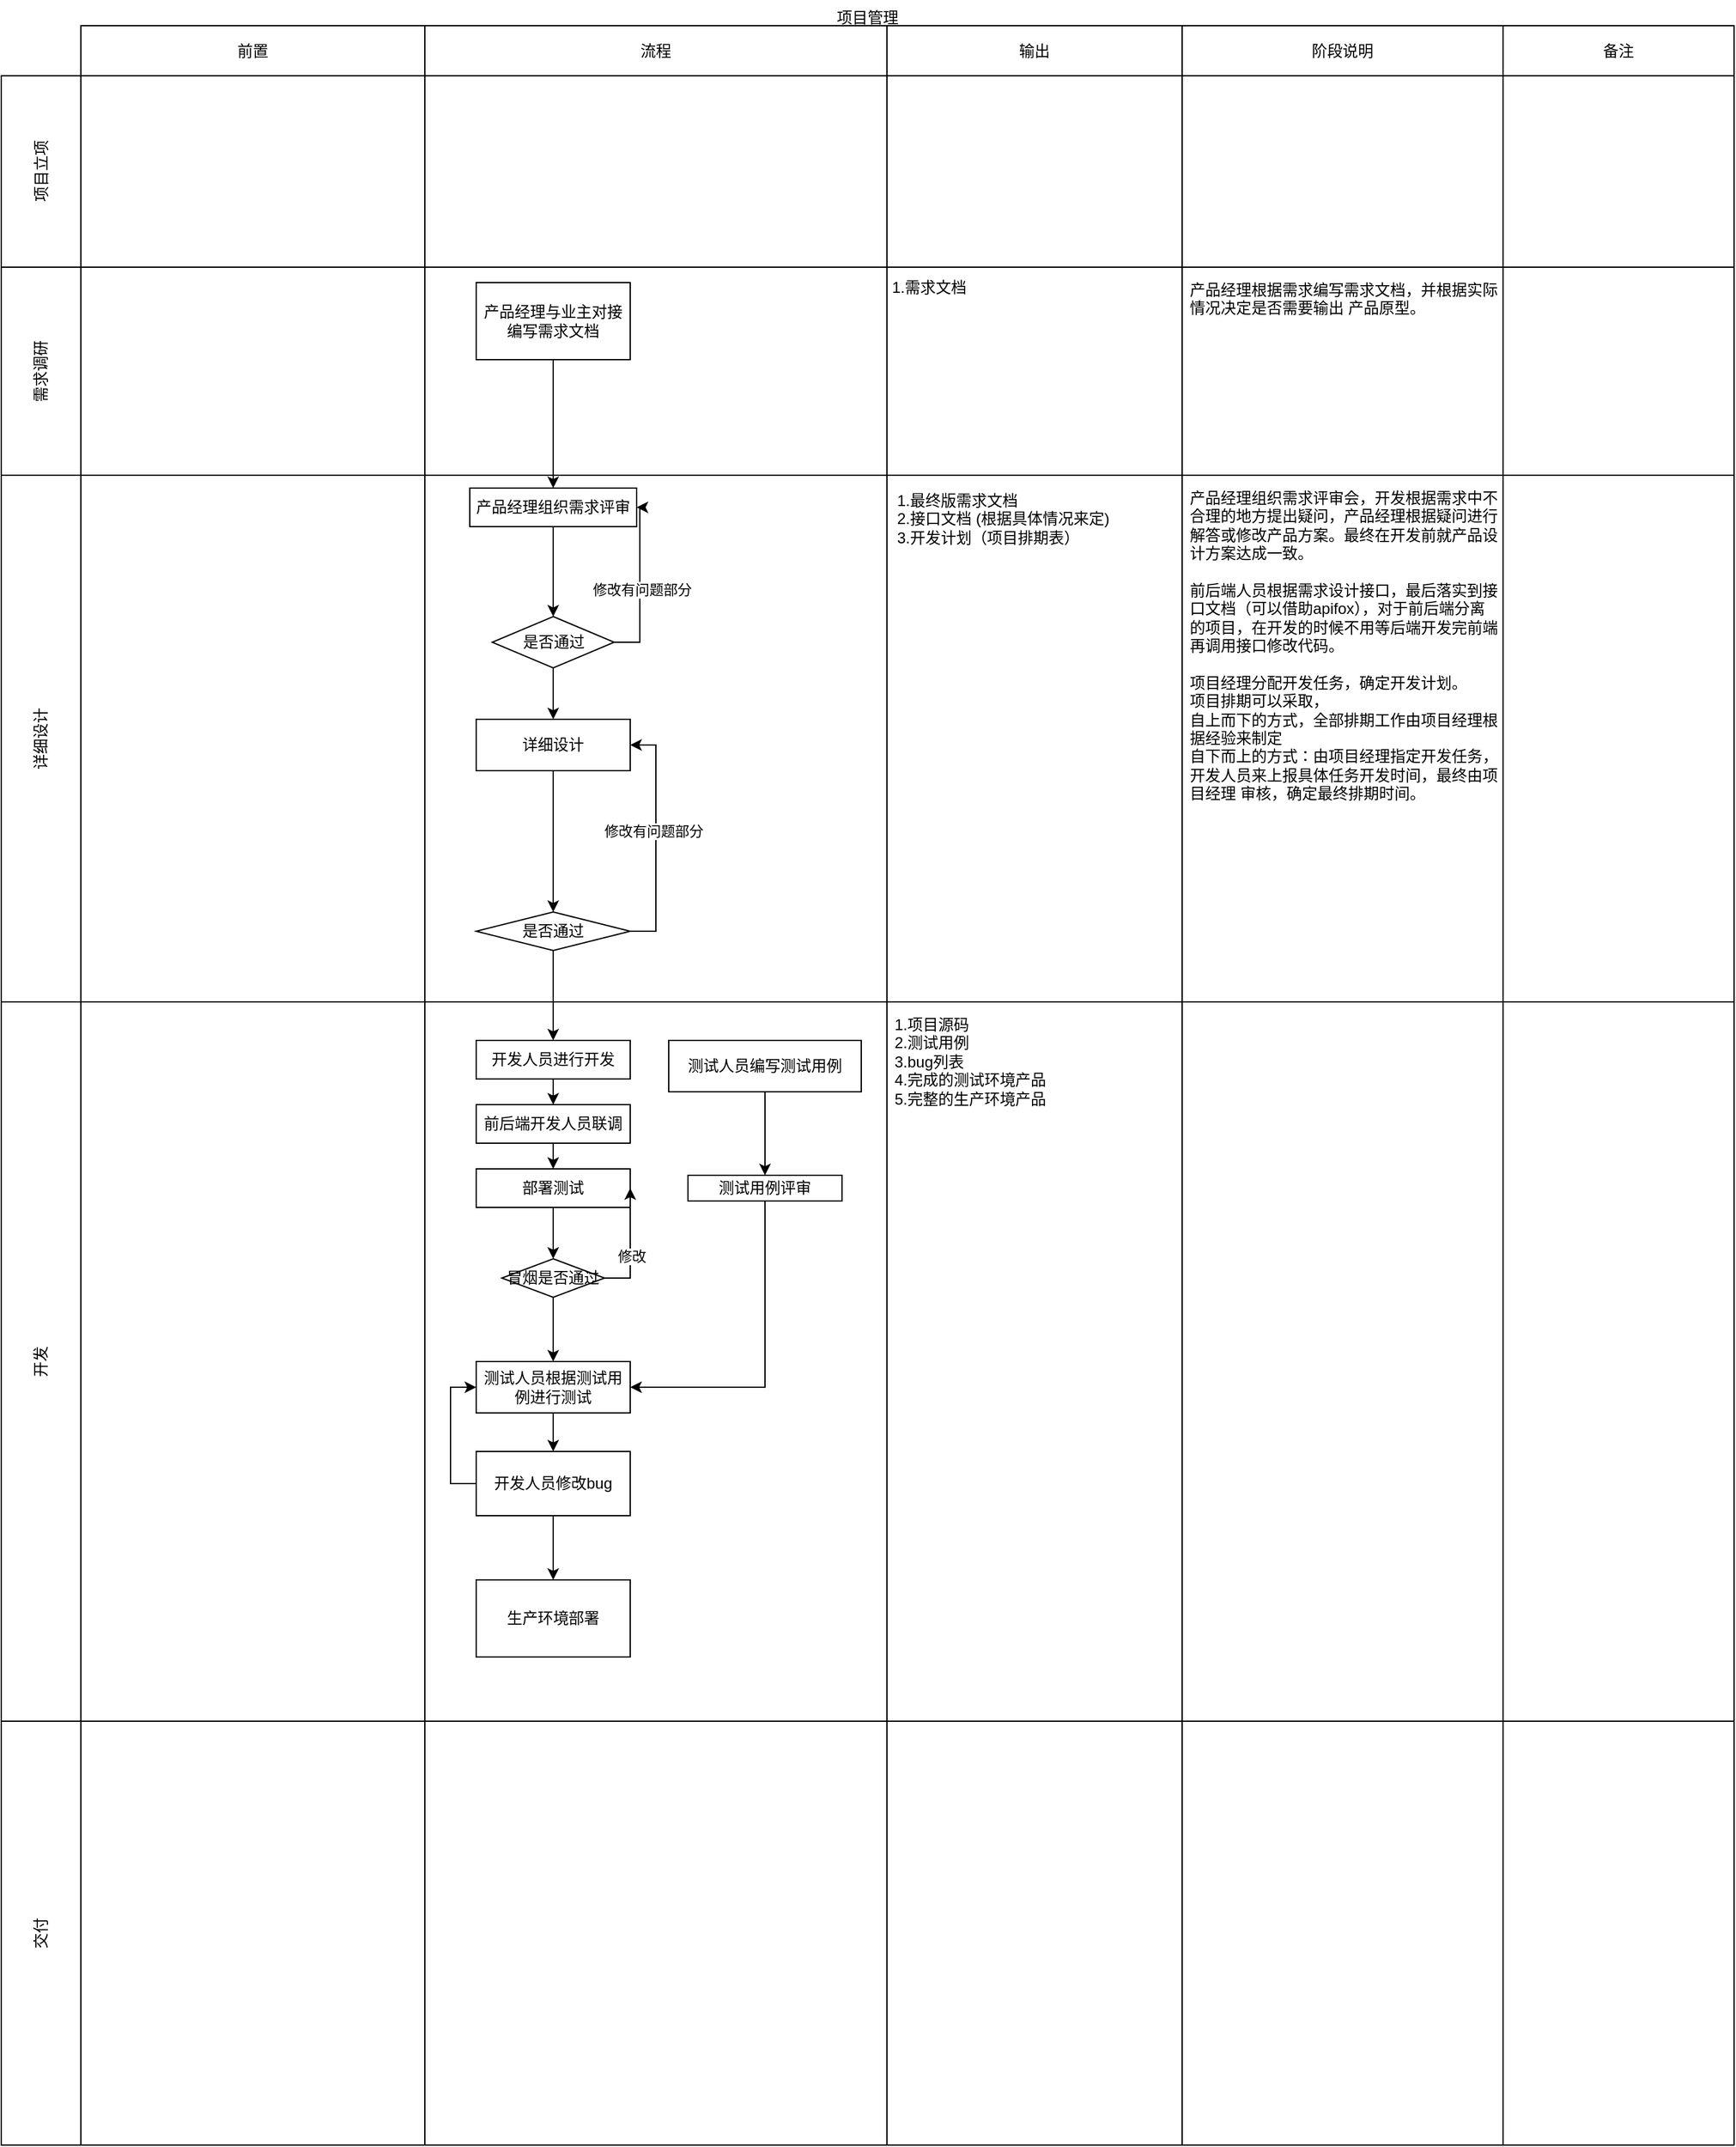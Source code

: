 <mxfile version="20.8.23" type="github">
  <diagram name="第 1 页" id="Q9Qhz2RqKxdd3Bqk_GgG">
    <mxGraphModel dx="1257" dy="806" grid="1" gridSize="10" guides="1" tooltips="1" connect="1" arrows="1" fold="1" page="1" pageScale="1" pageWidth="827" pageHeight="1169" math="0" shadow="0">
      <root>
        <mxCell id="0" />
        <mxCell id="1" parent="0" />
        <mxCell id="_6r8pyDg1fTzUx4y1s2i-39" value="项目管理" style="shape=table;html=1;whiteSpace=wrap;startSize=20;container=1;collapsible=0;childLayout=tableLayout;fillColor=none;swimlaneFillColor=#ffffff;strokeColor=none;movable=1;resizable=1;rotatable=1;deletable=1;editable=1;locked=0;connectable=1;verticalAlign=top;" parent="1" vertex="1">
          <mxGeometry x="140" y="50" width="1350" height="1670" as="geometry" />
        </mxCell>
        <mxCell id="_6r8pyDg1fTzUx4y1s2i-40" value="" style="shape=partialRectangle;html=1;whiteSpace=wrap;collapsible=0;dropTarget=0;pointerEvents=0;fillColor=none;top=0;left=0;bottom=0;right=0;points=[[0,0.5],[1,0.5]];portConstraint=eastwest;strokeColor=none;" parent="_6r8pyDg1fTzUx4y1s2i-39" vertex="1">
          <mxGeometry y="20" width="1350" height="39" as="geometry" />
        </mxCell>
        <mxCell id="_6r8pyDg1fTzUx4y1s2i-41" value="" style="shape=partialRectangle;html=1;whiteSpace=wrap;connectable=0;fillColor=none;top=1;left=1;bottom=1;right=1;overflow=hidden;strokeColor=none;" parent="_6r8pyDg1fTzUx4y1s2i-40" vertex="1">
          <mxGeometry width="62" height="39" as="geometry">
            <mxRectangle width="62" height="39" as="alternateBounds" />
          </mxGeometry>
        </mxCell>
        <mxCell id="_6r8pyDg1fTzUx4y1s2i-42" value="前置" style="shape=partialRectangle;html=1;whiteSpace=wrap;connectable=0;fillColor=none;top=1;left=1;bottom=1;right=1;overflow=hidden;" parent="_6r8pyDg1fTzUx4y1s2i-40" vertex="1">
          <mxGeometry x="62" width="268" height="39" as="geometry">
            <mxRectangle width="268" height="39" as="alternateBounds" />
          </mxGeometry>
        </mxCell>
        <mxCell id="_6r8pyDg1fTzUx4y1s2i-43" value="流程" style="shape=partialRectangle;html=1;whiteSpace=wrap;connectable=0;fillColor=none;top=1;left=1;bottom=1;right=1;overflow=hidden;" parent="_6r8pyDg1fTzUx4y1s2i-40" vertex="1">
          <mxGeometry x="330" width="360" height="39" as="geometry">
            <mxRectangle width="360" height="39" as="alternateBounds" />
          </mxGeometry>
        </mxCell>
        <mxCell id="_6r8pyDg1fTzUx4y1s2i-121" value="输出" style="shape=partialRectangle;html=1;whiteSpace=wrap;connectable=0;fillColor=none;top=1;left=1;bottom=1;right=1;overflow=hidden;" parent="_6r8pyDg1fTzUx4y1s2i-40" vertex="1">
          <mxGeometry x="690" width="230" height="39" as="geometry">
            <mxRectangle width="230" height="39" as="alternateBounds" />
          </mxGeometry>
        </mxCell>
        <mxCell id="_6r8pyDg1fTzUx4y1s2i-139" value="阶段说明" style="shape=partialRectangle;html=1;whiteSpace=wrap;connectable=0;fillColor=none;top=1;left=1;bottom=1;right=1;overflow=hidden;" parent="_6r8pyDg1fTzUx4y1s2i-40" vertex="1">
          <mxGeometry x="920" width="250" height="39" as="geometry">
            <mxRectangle width="250" height="39" as="alternateBounds" />
          </mxGeometry>
        </mxCell>
        <mxCell id="_6r8pyDg1fTzUx4y1s2i-145" value="备注" style="shape=partialRectangle;html=1;whiteSpace=wrap;connectable=0;fillColor=none;top=1;left=1;bottom=1;right=1;overflow=hidden;" parent="_6r8pyDg1fTzUx4y1s2i-40" vertex="1">
          <mxGeometry x="1170" width="180" height="39" as="geometry">
            <mxRectangle width="180" height="39" as="alternateBounds" />
          </mxGeometry>
        </mxCell>
        <mxCell id="_6r8pyDg1fTzUx4y1s2i-44" value="" style="shape=partialRectangle;html=1;whiteSpace=wrap;collapsible=0;dropTarget=0;pointerEvents=0;fillColor=none;top=1;left=1;bottom=1;right=1;points=[[0,0.5],[1,0.5]];portConstraint=eastwest;" parent="_6r8pyDg1fTzUx4y1s2i-39" vertex="1">
          <mxGeometry y="59" width="1350" height="149" as="geometry" />
        </mxCell>
        <mxCell id="_6r8pyDg1fTzUx4y1s2i-45" value="项目立项" style="shape=partialRectangle;html=1;whiteSpace=wrap;connectable=0;fillColor=none;top=1;left=1;bottom=1;right=1;overflow=hidden;horizontal=0;" parent="_6r8pyDg1fTzUx4y1s2i-44" vertex="1">
          <mxGeometry width="62" height="149" as="geometry">
            <mxRectangle width="62" height="149" as="alternateBounds" />
          </mxGeometry>
        </mxCell>
        <mxCell id="_6r8pyDg1fTzUx4y1s2i-46" value="" style="shape=partialRectangle;html=1;whiteSpace=wrap;connectable=0;fillColor=none;top=1;left=1;bottom=1;right=1;overflow=hidden;" parent="_6r8pyDg1fTzUx4y1s2i-44" vertex="1">
          <mxGeometry x="62" width="268" height="149" as="geometry">
            <mxRectangle width="268" height="149" as="alternateBounds" />
          </mxGeometry>
        </mxCell>
        <mxCell id="_6r8pyDg1fTzUx4y1s2i-47" value="" style="shape=partialRectangle;html=1;whiteSpace=wrap;connectable=0;fillColor=none;top=1;left=1;bottom=1;right=1;overflow=hidden;" parent="_6r8pyDg1fTzUx4y1s2i-44" vertex="1">
          <mxGeometry x="330" width="360" height="149" as="geometry">
            <mxRectangle width="360" height="149" as="alternateBounds" />
          </mxGeometry>
        </mxCell>
        <mxCell id="_6r8pyDg1fTzUx4y1s2i-122" style="shape=partialRectangle;html=1;whiteSpace=wrap;connectable=0;fillColor=none;top=1;left=1;bottom=1;right=1;overflow=hidden;" parent="_6r8pyDg1fTzUx4y1s2i-44" vertex="1">
          <mxGeometry x="690" width="230" height="149" as="geometry">
            <mxRectangle width="230" height="149" as="alternateBounds" />
          </mxGeometry>
        </mxCell>
        <mxCell id="_6r8pyDg1fTzUx4y1s2i-140" style="shape=partialRectangle;html=1;whiteSpace=wrap;connectable=0;fillColor=none;top=1;left=1;bottom=1;right=1;overflow=hidden;" parent="_6r8pyDg1fTzUx4y1s2i-44" vertex="1">
          <mxGeometry x="920" width="250" height="149" as="geometry">
            <mxRectangle width="250" height="149" as="alternateBounds" />
          </mxGeometry>
        </mxCell>
        <mxCell id="_6r8pyDg1fTzUx4y1s2i-146" style="shape=partialRectangle;html=1;whiteSpace=wrap;connectable=0;fillColor=none;top=1;left=1;bottom=1;right=1;overflow=hidden;" parent="_6r8pyDg1fTzUx4y1s2i-44" vertex="1">
          <mxGeometry x="1170" width="180" height="149" as="geometry">
            <mxRectangle width="180" height="149" as="alternateBounds" />
          </mxGeometry>
        </mxCell>
        <mxCell id="_6r8pyDg1fTzUx4y1s2i-129" style="shape=partialRectangle;html=1;whiteSpace=wrap;collapsible=0;dropTarget=0;pointerEvents=0;fillColor=none;top=1;left=1;bottom=1;right=1;points=[[0,0.5],[1,0.5]];portConstraint=eastwest;" parent="_6r8pyDg1fTzUx4y1s2i-39" vertex="1">
          <mxGeometry y="208" width="1350" height="162" as="geometry" />
        </mxCell>
        <mxCell id="_6r8pyDg1fTzUx4y1s2i-130" value="需求调研" style="shape=partialRectangle;html=1;whiteSpace=wrap;connectable=0;fillColor=none;top=1;left=1;bottom=1;right=1;overflow=hidden;horizontal=0;" parent="_6r8pyDg1fTzUx4y1s2i-129" vertex="1">
          <mxGeometry width="62" height="162" as="geometry">
            <mxRectangle width="62" height="162" as="alternateBounds" />
          </mxGeometry>
        </mxCell>
        <mxCell id="_6r8pyDg1fTzUx4y1s2i-131" style="shape=partialRectangle;html=1;whiteSpace=wrap;connectable=0;fillColor=none;top=1;left=1;bottom=1;right=1;overflow=hidden;" parent="_6r8pyDg1fTzUx4y1s2i-129" vertex="1">
          <mxGeometry x="62" width="268" height="162" as="geometry">
            <mxRectangle width="268" height="162" as="alternateBounds" />
          </mxGeometry>
        </mxCell>
        <mxCell id="_6r8pyDg1fTzUx4y1s2i-132" style="shape=partialRectangle;html=1;whiteSpace=wrap;connectable=0;fillColor=none;top=1;left=1;bottom=1;right=1;overflow=hidden;" parent="_6r8pyDg1fTzUx4y1s2i-129" vertex="1">
          <mxGeometry x="330" width="360" height="162" as="geometry">
            <mxRectangle width="360" height="162" as="alternateBounds" />
          </mxGeometry>
        </mxCell>
        <mxCell id="_6r8pyDg1fTzUx4y1s2i-133" value="1.需求文档" style="shape=partialRectangle;html=1;whiteSpace=wrap;connectable=0;fillColor=none;top=1;left=1;bottom=1;right=1;overflow=hidden;align=left;verticalAlign=top;spacingTop=2;spacingLeft=2;spacingBottom=2;spacingRight=2;" parent="_6r8pyDg1fTzUx4y1s2i-129" vertex="1">
          <mxGeometry x="690" width="230" height="162" as="geometry">
            <mxRectangle width="230" height="162" as="alternateBounds" />
          </mxGeometry>
        </mxCell>
        <mxCell id="_6r8pyDg1fTzUx4y1s2i-141" value="产品经理根据需求编写需求文档，并根据实际情况决定是否需要输出 产品原型。" style="shape=partialRectangle;html=1;whiteSpace=wrap;connectable=0;fillColor=none;top=1;left=1;bottom=1;right=1;overflow=hidden;align=left;verticalAlign=top;horizontal=1;spacingTop=4;spacingLeft=4;spacingRight=4;spacingBottom=4;" parent="_6r8pyDg1fTzUx4y1s2i-129" vertex="1">
          <mxGeometry x="920" width="250" height="162" as="geometry">
            <mxRectangle width="250" height="162" as="alternateBounds" />
          </mxGeometry>
        </mxCell>
        <mxCell id="_6r8pyDg1fTzUx4y1s2i-147" style="shape=partialRectangle;html=1;whiteSpace=wrap;connectable=0;fillColor=none;top=1;left=1;bottom=1;right=1;overflow=hidden;" parent="_6r8pyDg1fTzUx4y1s2i-129" vertex="1">
          <mxGeometry x="1170" width="180" height="162" as="geometry">
            <mxRectangle width="180" height="162" as="alternateBounds" />
          </mxGeometry>
        </mxCell>
        <mxCell id="_6r8pyDg1fTzUx4y1s2i-52" value="" style="shape=partialRectangle;html=1;whiteSpace=wrap;collapsible=0;dropTarget=0;pointerEvents=0;fillColor=none;top=1;left=1;bottom=1;right=1;points=[[0,0.5],[1,0.5]];portConstraint=eastwest;" parent="_6r8pyDg1fTzUx4y1s2i-39" vertex="1">
          <mxGeometry y="370" width="1350" height="410" as="geometry" />
        </mxCell>
        <mxCell id="_6r8pyDg1fTzUx4y1s2i-53" value="详细设计" style="shape=partialRectangle;html=1;whiteSpace=wrap;connectable=0;fillColor=none;top=1;left=1;bottom=1;right=1;overflow=hidden;horizontal=0;" parent="_6r8pyDg1fTzUx4y1s2i-52" vertex="1">
          <mxGeometry width="62" height="410" as="geometry">
            <mxRectangle width="62" height="410" as="alternateBounds" />
          </mxGeometry>
        </mxCell>
        <mxCell id="_6r8pyDg1fTzUx4y1s2i-54" value="" style="shape=partialRectangle;html=1;whiteSpace=wrap;connectable=0;fillColor=none;top=1;left=1;bottom=1;right=1;overflow=hidden;" parent="_6r8pyDg1fTzUx4y1s2i-52" vertex="1">
          <mxGeometry x="62" width="268" height="410" as="geometry">
            <mxRectangle width="268" height="410" as="alternateBounds" />
          </mxGeometry>
        </mxCell>
        <mxCell id="_6r8pyDg1fTzUx4y1s2i-55" value="" style="shape=partialRectangle;html=1;whiteSpace=wrap;connectable=0;fillColor=none;top=1;left=1;bottom=1;right=1;overflow=hidden;" parent="_6r8pyDg1fTzUx4y1s2i-52" vertex="1">
          <mxGeometry x="330" width="360" height="410" as="geometry">
            <mxRectangle width="360" height="410" as="alternateBounds" />
          </mxGeometry>
        </mxCell>
        <mxCell id="_6r8pyDg1fTzUx4y1s2i-123" value="1.最终版需求文档&lt;br&gt;2.接口文档 (根据具体情况来定)&lt;br&gt;3.开发计划（项目排期表）" style="shape=partialRectangle;html=1;whiteSpace=wrap;connectable=0;fillColor=none;top=1;left=1;bottom=1;right=1;overflow=hidden;align=left;verticalAlign=top;spacingTop=4;spacingLeft=4;spacingBottom=4;spacingRight=4;spacing=4;" parent="_6r8pyDg1fTzUx4y1s2i-52" vertex="1">
          <mxGeometry x="690" width="230" height="410" as="geometry">
            <mxRectangle width="230" height="410" as="alternateBounds" />
          </mxGeometry>
        </mxCell>
        <mxCell id="_6r8pyDg1fTzUx4y1s2i-142" value="产品经理组织需求评审会，开发根据需求中不合理的地方提出疑问，产品经理根据疑问进行解答或修改产品方案。最终在开发前就产品设计方案达成一致。&lt;br&gt;&lt;br&gt;前后端人员根据需求设计接口，最后落实到接口文档（可以借助apifox），对于前后端分离的项目，在开发的时候不用等后端开发完前端再调用接口修改代码。&lt;br&gt;&lt;br&gt;项目经理分配开发任务，确定开发计划。&lt;br&gt;项目排期可以采取，&lt;br&gt;自上而下的方式，全部排期工作由项目经理根据经验来制定&lt;br&gt;自下而上的方式：由项目经理指定开发任务，开发人员来上报具体任务开发时间，最终由项目经理 审核，确定最终排期时间。" style="shape=partialRectangle;html=1;whiteSpace=wrap;connectable=0;fillColor=none;top=1;left=1;bottom=1;right=1;overflow=hidden;align=left;verticalAlign=top;spacingTop=4;spacingBottom=4;spacingLeft=4;spacingRight=4;" parent="_6r8pyDg1fTzUx4y1s2i-52" vertex="1">
          <mxGeometry x="920" width="250" height="410" as="geometry">
            <mxRectangle width="250" height="410" as="alternateBounds" />
          </mxGeometry>
        </mxCell>
        <mxCell id="_6r8pyDg1fTzUx4y1s2i-148" style="shape=partialRectangle;html=1;whiteSpace=wrap;connectable=0;fillColor=none;top=1;left=1;bottom=1;right=1;overflow=hidden;" parent="_6r8pyDg1fTzUx4y1s2i-52" vertex="1">
          <mxGeometry x="1170" width="180" height="410" as="geometry">
            <mxRectangle width="180" height="410" as="alternateBounds" />
          </mxGeometry>
        </mxCell>
        <mxCell id="_6r8pyDg1fTzUx4y1s2i-134" style="shape=partialRectangle;html=1;whiteSpace=wrap;collapsible=0;dropTarget=0;pointerEvents=0;fillColor=none;top=1;left=1;bottom=1;right=1;points=[[0,0.5],[1,0.5]];portConstraint=eastwest;verticalAlign=top;" parent="_6r8pyDg1fTzUx4y1s2i-39" vertex="1">
          <mxGeometry y="780" width="1350" height="560" as="geometry" />
        </mxCell>
        <mxCell id="_6r8pyDg1fTzUx4y1s2i-135" value="开发" style="shape=partialRectangle;html=1;whiteSpace=wrap;connectable=0;fillColor=none;top=1;left=1;bottom=1;right=1;overflow=hidden;horizontal=0;" parent="_6r8pyDg1fTzUx4y1s2i-134" vertex="1">
          <mxGeometry width="62" height="560" as="geometry">
            <mxRectangle width="62" height="560" as="alternateBounds" />
          </mxGeometry>
        </mxCell>
        <mxCell id="_6r8pyDg1fTzUx4y1s2i-136" style="shape=partialRectangle;html=1;whiteSpace=wrap;connectable=0;fillColor=none;top=1;left=1;bottom=1;right=1;overflow=hidden;" parent="_6r8pyDg1fTzUx4y1s2i-134" vertex="1">
          <mxGeometry x="62" width="268" height="560" as="geometry">
            <mxRectangle width="268" height="560" as="alternateBounds" />
          </mxGeometry>
        </mxCell>
        <mxCell id="_6r8pyDg1fTzUx4y1s2i-137" style="shape=partialRectangle;html=1;whiteSpace=wrap;connectable=0;fillColor=none;top=1;left=1;bottom=1;right=1;overflow=hidden;" parent="_6r8pyDg1fTzUx4y1s2i-134" vertex="1">
          <mxGeometry x="330" width="360" height="560" as="geometry">
            <mxRectangle width="360" height="560" as="alternateBounds" />
          </mxGeometry>
        </mxCell>
        <mxCell id="_6r8pyDg1fTzUx4y1s2i-138" value="1.项目源码&lt;br&gt;2.测试用例&lt;br&gt;3.bug列表&lt;br&gt;4.完成的测试环境产品&lt;br&gt;5.完整的生产环境产品" style="shape=partialRectangle;html=1;whiteSpace=wrap;connectable=0;fillColor=none;top=1;left=1;bottom=1;right=1;overflow=hidden;align=left;verticalAlign=top;spacingTop=4;spacingLeft=4;spacingBottom=4;spacingRight=4;" parent="_6r8pyDg1fTzUx4y1s2i-134" vertex="1">
          <mxGeometry x="690" width="230" height="560" as="geometry">
            <mxRectangle width="230" height="560" as="alternateBounds" />
          </mxGeometry>
        </mxCell>
        <mxCell id="_6r8pyDg1fTzUx4y1s2i-143" style="shape=partialRectangle;html=1;whiteSpace=wrap;connectable=0;fillColor=none;top=1;left=1;bottom=1;right=1;overflow=hidden;" parent="_6r8pyDg1fTzUx4y1s2i-134" vertex="1">
          <mxGeometry x="920" width="250" height="560" as="geometry">
            <mxRectangle width="250" height="560" as="alternateBounds" />
          </mxGeometry>
        </mxCell>
        <mxCell id="_6r8pyDg1fTzUx4y1s2i-149" style="shape=partialRectangle;html=1;whiteSpace=wrap;connectable=0;fillColor=none;top=1;left=1;bottom=1;right=1;overflow=hidden;" parent="_6r8pyDg1fTzUx4y1s2i-134" vertex="1">
          <mxGeometry x="1170" width="180" height="560" as="geometry">
            <mxRectangle width="180" height="560" as="alternateBounds" />
          </mxGeometry>
        </mxCell>
        <mxCell id="_6r8pyDg1fTzUx4y1s2i-48" value="" style="shape=partialRectangle;html=1;whiteSpace=wrap;collapsible=0;dropTarget=0;pointerEvents=0;fillColor=none;top=1;left=1;bottom=1;right=1;points=[[0,0.5],[1,0.5]];portConstraint=eastwest;" parent="_6r8pyDg1fTzUx4y1s2i-39" vertex="1">
          <mxGeometry y="1340" width="1350" height="330" as="geometry" />
        </mxCell>
        <mxCell id="_6r8pyDg1fTzUx4y1s2i-49" value="交付" style="shape=partialRectangle;html=1;whiteSpace=wrap;connectable=0;fillColor=none;top=1;left=1;bottom=1;right=1;overflow=hidden;horizontal=0;" parent="_6r8pyDg1fTzUx4y1s2i-48" vertex="1">
          <mxGeometry width="62" height="330" as="geometry">
            <mxRectangle width="62" height="330" as="alternateBounds" />
          </mxGeometry>
        </mxCell>
        <mxCell id="_6r8pyDg1fTzUx4y1s2i-50" value="" style="shape=partialRectangle;html=1;whiteSpace=wrap;connectable=0;fillColor=none;top=1;left=1;bottom=1;right=1;overflow=hidden;" parent="_6r8pyDg1fTzUx4y1s2i-48" vertex="1">
          <mxGeometry x="62" width="268" height="330" as="geometry">
            <mxRectangle width="268" height="330" as="alternateBounds" />
          </mxGeometry>
        </mxCell>
        <mxCell id="_6r8pyDg1fTzUx4y1s2i-51" value="" style="shape=partialRectangle;html=1;whiteSpace=wrap;connectable=0;fillColor=none;top=1;left=1;bottom=1;right=1;overflow=hidden;" parent="_6r8pyDg1fTzUx4y1s2i-48" vertex="1">
          <mxGeometry x="330" width="360" height="330" as="geometry">
            <mxRectangle width="360" height="330" as="alternateBounds" />
          </mxGeometry>
        </mxCell>
        <mxCell id="_6r8pyDg1fTzUx4y1s2i-124" style="shape=partialRectangle;html=1;whiteSpace=wrap;connectable=0;fillColor=none;top=1;left=1;bottom=1;right=1;overflow=hidden;" parent="_6r8pyDg1fTzUx4y1s2i-48" vertex="1">
          <mxGeometry x="690" width="230" height="330" as="geometry">
            <mxRectangle width="230" height="330" as="alternateBounds" />
          </mxGeometry>
        </mxCell>
        <mxCell id="_6r8pyDg1fTzUx4y1s2i-144" style="shape=partialRectangle;html=1;whiteSpace=wrap;connectable=0;fillColor=none;top=1;left=1;bottom=1;right=1;overflow=hidden;" parent="_6r8pyDg1fTzUx4y1s2i-48" vertex="1">
          <mxGeometry x="920" width="250" height="330" as="geometry">
            <mxRectangle width="250" height="330" as="alternateBounds" />
          </mxGeometry>
        </mxCell>
        <mxCell id="_6r8pyDg1fTzUx4y1s2i-150" style="shape=partialRectangle;html=1;whiteSpace=wrap;connectable=0;fillColor=none;top=1;left=1;bottom=1;right=1;overflow=hidden;" parent="_6r8pyDg1fTzUx4y1s2i-48" vertex="1">
          <mxGeometry x="1170" width="180" height="330" as="geometry">
            <mxRectangle width="180" height="330" as="alternateBounds" />
          </mxGeometry>
        </mxCell>
        <mxCell id="_6r8pyDg1fTzUx4y1s2i-161" style="edgeStyle=orthogonalEdgeStyle;rounded=0;orthogonalLoop=1;jettySize=auto;html=1;exitX=0.5;exitY=1;exitDx=0;exitDy=0;entryX=0.5;entryY=0;entryDx=0;entryDy=0;" parent="1" source="_6r8pyDg1fTzUx4y1s2i-151" target="_6r8pyDg1fTzUx4y1s2i-155" edge="1">
          <mxGeometry relative="1" as="geometry" />
        </mxCell>
        <mxCell id="_6r8pyDg1fTzUx4y1s2i-151" value="产品经理组织需求评审" style="rounded=0;whiteSpace=wrap;html=1;" parent="1" vertex="1">
          <mxGeometry x="505" y="430" width="130" height="30" as="geometry" />
        </mxCell>
        <mxCell id="_6r8pyDg1fTzUx4y1s2i-164" style="edgeStyle=orthogonalEdgeStyle;rounded=0;orthogonalLoop=1;jettySize=auto;html=1;exitX=0.5;exitY=1;exitDx=0;exitDy=0;" parent="1" source="_6r8pyDg1fTzUx4y1s2i-154" target="_6r8pyDg1fTzUx4y1s2i-156" edge="1">
          <mxGeometry relative="1" as="geometry" />
        </mxCell>
        <mxCell id="_6r8pyDg1fTzUx4y1s2i-154" value="详细设计" style="whiteSpace=wrap;html=1;fillColor=rgb(255, 255, 255);rounded=0;" parent="1" vertex="1">
          <mxGeometry x="510" y="610" width="120" height="40" as="geometry" />
        </mxCell>
        <mxCell id="_6r8pyDg1fTzUx4y1s2i-162" style="edgeStyle=orthogonalEdgeStyle;rounded=0;orthogonalLoop=1;jettySize=auto;html=1;exitX=1;exitY=0.5;exitDx=0;exitDy=0;entryX=1;entryY=0.5;entryDx=0;entryDy=0;" parent="1" source="_6r8pyDg1fTzUx4y1s2i-155" target="_6r8pyDg1fTzUx4y1s2i-151" edge="1">
          <mxGeometry relative="1" as="geometry" />
        </mxCell>
        <mxCell id="_6r8pyDg1fTzUx4y1s2i-166" value="修改有问题部分" style="edgeLabel;html=1;align=center;verticalAlign=middle;resizable=0;points=[];" parent="_6r8pyDg1fTzUx4y1s2i-162" vertex="1" connectable="0">
          <mxGeometry x="-0.034" y="-1" relative="1" as="geometry">
            <mxPoint as="offset" />
          </mxGeometry>
        </mxCell>
        <mxCell id="_6r8pyDg1fTzUx4y1s2i-163" style="edgeStyle=orthogonalEdgeStyle;rounded=0;orthogonalLoop=1;jettySize=auto;html=1;exitX=0.5;exitY=1;exitDx=0;exitDy=0;entryX=0.5;entryY=0;entryDx=0;entryDy=0;" parent="1" source="_6r8pyDg1fTzUx4y1s2i-155" target="_6r8pyDg1fTzUx4y1s2i-154" edge="1">
          <mxGeometry relative="1" as="geometry" />
        </mxCell>
        <mxCell id="_6r8pyDg1fTzUx4y1s2i-155" value="是否通过" style="rhombus;whiteSpace=wrap;html=1;" parent="1" vertex="1">
          <mxGeometry x="522.5" y="530" width="95" height="40" as="geometry" />
        </mxCell>
        <mxCell id="_6r8pyDg1fTzUx4y1s2i-165" style="edgeStyle=orthogonalEdgeStyle;rounded=0;orthogonalLoop=1;jettySize=auto;html=1;exitX=1;exitY=0.5;exitDx=0;exitDy=0;entryX=1;entryY=0.5;entryDx=0;entryDy=0;" parent="1" source="_6r8pyDg1fTzUx4y1s2i-156" target="_6r8pyDg1fTzUx4y1s2i-154" edge="1">
          <mxGeometry relative="1" as="geometry" />
        </mxCell>
        <mxCell id="_6r8pyDg1fTzUx4y1s2i-167" value="修改有问题部分" style="edgeLabel;html=1;align=center;verticalAlign=middle;resizable=0;points=[];" parent="_6r8pyDg1fTzUx4y1s2i-165" vertex="1" connectable="0">
          <mxGeometry x="0.055" y="2" relative="1" as="geometry">
            <mxPoint y="-1" as="offset" />
          </mxGeometry>
        </mxCell>
        <mxCell id="_6r8pyDg1fTzUx4y1s2i-180" style="edgeStyle=orthogonalEdgeStyle;rounded=0;orthogonalLoop=1;jettySize=auto;html=1;exitX=0.5;exitY=1;exitDx=0;exitDy=0;" parent="1" source="_6r8pyDg1fTzUx4y1s2i-156" target="_6r8pyDg1fTzUx4y1s2i-168" edge="1">
          <mxGeometry relative="1" as="geometry" />
        </mxCell>
        <mxCell id="_6r8pyDg1fTzUx4y1s2i-156" value="是否通过" style="rhombus;whiteSpace=wrap;html=1;" parent="1" vertex="1">
          <mxGeometry x="510" y="760" width="120" height="30" as="geometry" />
        </mxCell>
        <mxCell id="_6r8pyDg1fTzUx4y1s2i-175" style="edgeStyle=orthogonalEdgeStyle;rounded=0;orthogonalLoop=1;jettySize=auto;html=1;exitX=0.5;exitY=1;exitDx=0;exitDy=0;" parent="1" source="_6r8pyDg1fTzUx4y1s2i-168" target="_6r8pyDg1fTzUx4y1s2i-172" edge="1">
          <mxGeometry relative="1" as="geometry" />
        </mxCell>
        <mxCell id="_6r8pyDg1fTzUx4y1s2i-168" value="开发人员进行开发" style="rounded=0;whiteSpace=wrap;html=1;" parent="1" vertex="1">
          <mxGeometry x="510" y="860" width="120" height="30" as="geometry" />
        </mxCell>
        <mxCell id="_6r8pyDg1fTzUx4y1s2i-179" style="edgeStyle=orthogonalEdgeStyle;rounded=0;orthogonalLoop=1;jettySize=auto;html=1;exitX=0.5;exitY=1;exitDx=0;exitDy=0;" parent="1" source="_6r8pyDg1fTzUx4y1s2i-172" target="_6r8pyDg1fTzUx4y1s2i-178" edge="1">
          <mxGeometry relative="1" as="geometry" />
        </mxCell>
        <mxCell id="_6r8pyDg1fTzUx4y1s2i-172" value="前后端开发人员联调" style="rounded=0;whiteSpace=wrap;html=1;" parent="1" vertex="1">
          <mxGeometry x="510" y="910" width="120" height="30" as="geometry" />
        </mxCell>
        <mxCell id="_6r8pyDg1fTzUx4y1s2i-186" style="edgeStyle=orthogonalEdgeStyle;rounded=0;orthogonalLoop=1;jettySize=auto;html=1;exitX=0.5;exitY=1;exitDx=0;exitDy=0;entryX=0.5;entryY=0;entryDx=0;entryDy=0;" parent="1" source="_6r8pyDg1fTzUx4y1s2i-178" target="_6r8pyDg1fTzUx4y1s2i-183" edge="1">
          <mxGeometry relative="1" as="geometry" />
        </mxCell>
        <mxCell id="_6r8pyDg1fTzUx4y1s2i-178" value="部署测试" style="rounded=0;whiteSpace=wrap;html=1;" parent="1" vertex="1">
          <mxGeometry x="510" y="960" width="120" height="30" as="geometry" />
        </mxCell>
        <mxCell id="_6r8pyDg1fTzUx4y1s2i-181" style="edgeStyle=orthogonalEdgeStyle;rounded=0;orthogonalLoop=1;jettySize=auto;html=1;exitX=0.5;exitY=1;exitDx=0;exitDy=0;" parent="1" source="_6r8pyDg1fTzUx4y1s2i-168" target="_6r8pyDg1fTzUx4y1s2i-168" edge="1">
          <mxGeometry relative="1" as="geometry" />
        </mxCell>
        <mxCell id="Hutt9cW0QdNjLs5Pu4XC-4" style="edgeStyle=orthogonalEdgeStyle;rounded=0;orthogonalLoop=1;jettySize=auto;html=1;exitX=0.5;exitY=1;exitDx=0;exitDy=0;entryX=0.5;entryY=0;entryDx=0;entryDy=0;" edge="1" parent="1" source="_6r8pyDg1fTzUx4y1s2i-182" target="Hutt9cW0QdNjLs5Pu4XC-1">
          <mxGeometry relative="1" as="geometry" />
        </mxCell>
        <mxCell id="_6r8pyDg1fTzUx4y1s2i-182" value="测试人员根据测试用例进行测试" style="whiteSpace=wrap;html=1;fillColor=rgb(255, 255, 255);rounded=0;" parent="1" vertex="1">
          <mxGeometry x="510" y="1110" width="120" height="40" as="geometry" />
        </mxCell>
        <mxCell id="_6r8pyDg1fTzUx4y1s2i-184" style="edgeStyle=orthogonalEdgeStyle;rounded=0;orthogonalLoop=1;jettySize=auto;html=1;exitX=1;exitY=0.5;exitDx=0;exitDy=0;entryX=1;entryY=0.5;entryDx=0;entryDy=0;" parent="1" source="_6r8pyDg1fTzUx4y1s2i-183" target="_6r8pyDg1fTzUx4y1s2i-178" edge="1">
          <mxGeometry relative="1" as="geometry" />
        </mxCell>
        <mxCell id="_6r8pyDg1fTzUx4y1s2i-187" value="修改" style="edgeLabel;html=1;align=center;verticalAlign=middle;resizable=0;points=[];" parent="_6r8pyDg1fTzUx4y1s2i-184" vertex="1" connectable="0">
          <mxGeometry x="-0.16" y="-1" relative="1" as="geometry">
            <mxPoint y="1" as="offset" />
          </mxGeometry>
        </mxCell>
        <mxCell id="_6r8pyDg1fTzUx4y1s2i-189" style="edgeStyle=orthogonalEdgeStyle;rounded=0;orthogonalLoop=1;jettySize=auto;html=1;exitX=0.5;exitY=1;exitDx=0;exitDy=0;" parent="1" source="_6r8pyDg1fTzUx4y1s2i-183" target="_6r8pyDg1fTzUx4y1s2i-182" edge="1">
          <mxGeometry relative="1" as="geometry" />
        </mxCell>
        <mxCell id="_6r8pyDg1fTzUx4y1s2i-183" value="冒烟是否通过" style="rhombus;whiteSpace=wrap;html=1;" parent="1" vertex="1">
          <mxGeometry x="530" y="1030" width="80" height="30" as="geometry" />
        </mxCell>
        <mxCell id="_6r8pyDg1fTzUx4y1s2i-192" style="edgeStyle=orthogonalEdgeStyle;rounded=0;orthogonalLoop=1;jettySize=auto;html=1;exitX=0.5;exitY=1;exitDx=0;exitDy=0;entryX=0.5;entryY=0;entryDx=0;entryDy=0;" parent="1" source="_6r8pyDg1fTzUx4y1s2i-190" target="_6r8pyDg1fTzUx4y1s2i-191" edge="1">
          <mxGeometry relative="1" as="geometry" />
        </mxCell>
        <mxCell id="_6r8pyDg1fTzUx4y1s2i-190" value="测试人员编写测试用例" style="rounded=0;whiteSpace=wrap;html=1;" parent="1" vertex="1">
          <mxGeometry x="660" y="860" width="150" height="40" as="geometry" />
        </mxCell>
        <mxCell id="_6r8pyDg1fTzUx4y1s2i-193" style="edgeStyle=orthogonalEdgeStyle;rounded=0;orthogonalLoop=1;jettySize=auto;html=1;exitX=0.5;exitY=1;exitDx=0;exitDy=0;entryX=1;entryY=0.5;entryDx=0;entryDy=0;" parent="1" source="_6r8pyDg1fTzUx4y1s2i-191" target="_6r8pyDg1fTzUx4y1s2i-182" edge="1">
          <mxGeometry relative="1" as="geometry" />
        </mxCell>
        <mxCell id="_6r8pyDg1fTzUx4y1s2i-191" value="测试用例评审" style="rounded=0;whiteSpace=wrap;html=1;" parent="1" vertex="1">
          <mxGeometry x="675" y="965" width="120" height="20" as="geometry" />
        </mxCell>
        <mxCell id="Hutt9cW0QdNjLs5Pu4XC-7" style="edgeStyle=orthogonalEdgeStyle;rounded=0;orthogonalLoop=1;jettySize=auto;html=1;exitX=0;exitY=0.5;exitDx=0;exitDy=0;entryX=0;entryY=0.5;entryDx=0;entryDy=0;" edge="1" parent="1" source="Hutt9cW0QdNjLs5Pu4XC-1" target="_6r8pyDg1fTzUx4y1s2i-182">
          <mxGeometry relative="1" as="geometry" />
        </mxCell>
        <mxCell id="Hutt9cW0QdNjLs5Pu4XC-8" style="edgeStyle=orthogonalEdgeStyle;rounded=0;orthogonalLoop=1;jettySize=auto;html=1;exitX=0.5;exitY=1;exitDx=0;exitDy=0;entryX=0.5;entryY=0;entryDx=0;entryDy=0;" edge="1" parent="1" source="Hutt9cW0QdNjLs5Pu4XC-1" target="Hutt9cW0QdNjLs5Pu4XC-5">
          <mxGeometry relative="1" as="geometry" />
        </mxCell>
        <mxCell id="Hutt9cW0QdNjLs5Pu4XC-1" value="开发人员修改bug" style="rounded=0;whiteSpace=wrap;html=1;" vertex="1" parent="1">
          <mxGeometry x="510" y="1180" width="120" height="50" as="geometry" />
        </mxCell>
        <mxCell id="Hutt9cW0QdNjLs5Pu4XC-5" value="生产环境部署" style="rounded=0;whiteSpace=wrap;html=1;" vertex="1" parent="1">
          <mxGeometry x="510" y="1280" width="120" height="60" as="geometry" />
        </mxCell>
        <mxCell id="Hutt9cW0QdNjLs5Pu4XC-11" style="edgeStyle=orthogonalEdgeStyle;rounded=0;orthogonalLoop=1;jettySize=auto;html=1;exitX=0.5;exitY=1;exitDx=0;exitDy=0;" edge="1" parent="1" source="Hutt9cW0QdNjLs5Pu4XC-10" target="_6r8pyDg1fTzUx4y1s2i-151">
          <mxGeometry relative="1" as="geometry" />
        </mxCell>
        <mxCell id="Hutt9cW0QdNjLs5Pu4XC-10" value="产品经理与业主对接编写需求文档" style="rounded=0;whiteSpace=wrap;html=1;" vertex="1" parent="1">
          <mxGeometry x="510" y="270" width="120" height="60" as="geometry" />
        </mxCell>
      </root>
    </mxGraphModel>
  </diagram>
</mxfile>
